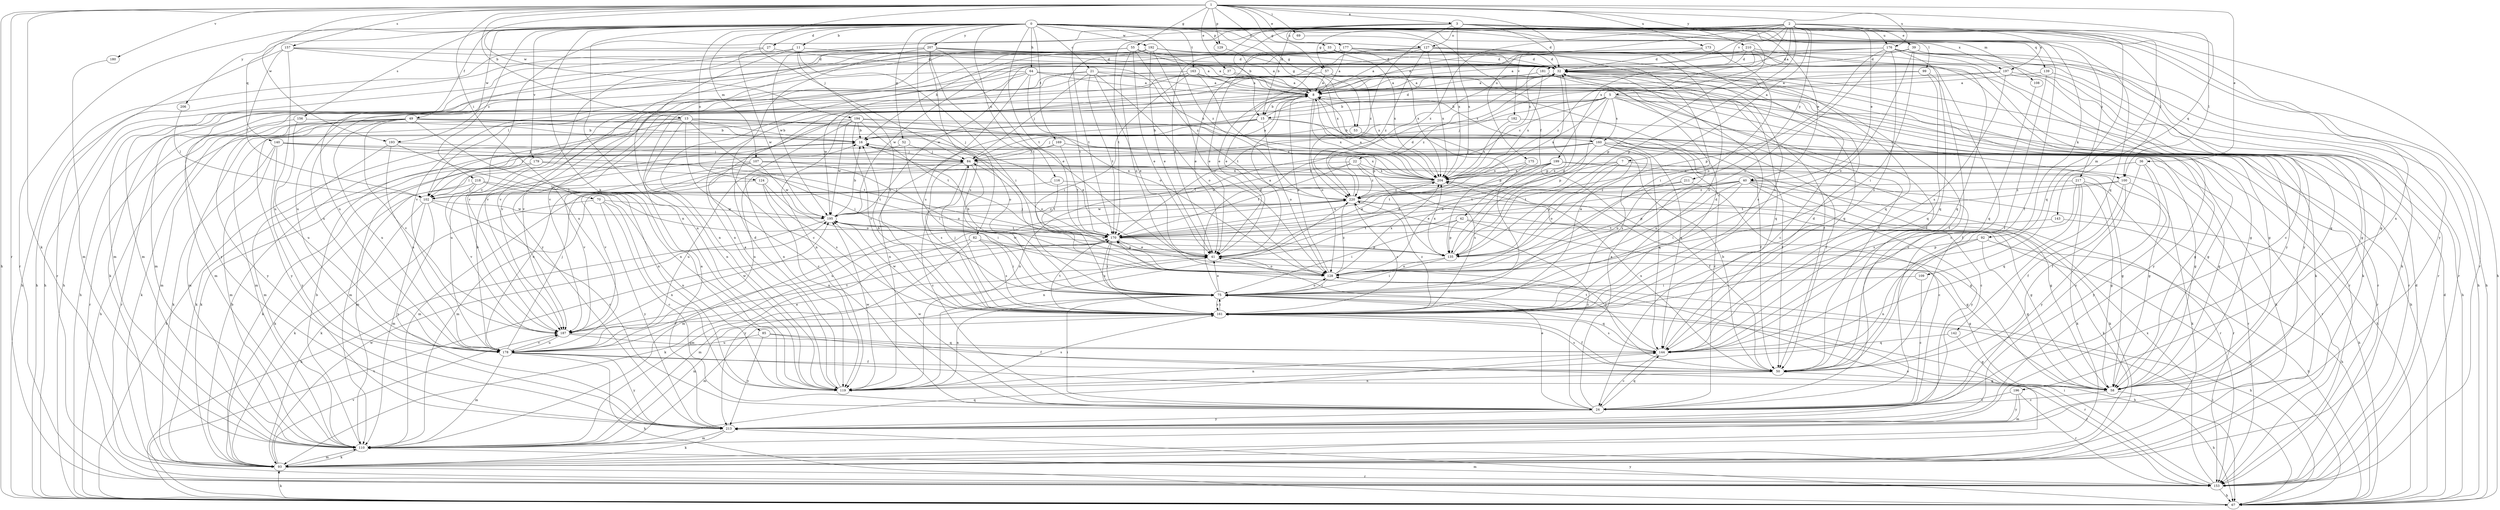 strict digraph  {
0;
1;
2;
3;
5;
7;
8;
11;
13;
15;
16;
21;
22;
24;
27;
32;
33;
36;
37;
39;
40;
41;
42;
49;
50;
52;
53;
55;
57;
58;
64;
67;
69;
70;
75;
82;
84;
85;
92;
93;
99;
100;
102;
107;
108;
109;
110;
116;
119;
124;
127;
128;
129;
135;
139;
140;
142;
143;
144;
153;
156;
157;
160;
161;
163;
169;
170;
173;
175;
176;
177;
178;
179;
180;
181;
182;
187;
192;
193;
194;
195;
196;
197;
199;
204;
206;
207;
210;
211;
213;
217;
218;
220;
0 -> 11  [label=b];
0 -> 21  [label=c];
0 -> 27  [label=d];
0 -> 42  [label=f];
0 -> 49  [label=f];
0 -> 50  [label=f];
0 -> 52  [label=g];
0 -> 53  [label=g];
0 -> 64  [label=h];
0 -> 82  [label=j];
0 -> 85  [label=k];
0 -> 92  [label=k];
0 -> 99  [label=l];
0 -> 100  [label=l];
0 -> 107  [label=m];
0 -> 108  [label=m];
0 -> 116  [label=n];
0 -> 119  [label=n];
0 -> 124  [label=o];
0 -> 127  [label=o];
0 -> 129  [label=p];
0 -> 139  [label=q];
0 -> 140  [label=q];
0 -> 142  [label=q];
0 -> 153  [label=r];
0 -> 156  [label=s];
0 -> 163  [label=t];
0 -> 169  [label=t];
0 -> 170  [label=t];
0 -> 179  [label=v];
0 -> 192  [label=w];
0 -> 193  [label=w];
0 -> 196  [label=x];
0 -> 197  [label=x];
0 -> 206  [label=y];
0 -> 207  [label=y];
0 -> 217  [label=z];
0 -> 218  [label=z];
0 -> 220  [label=z];
1 -> 3  [label=a];
1 -> 13  [label=b];
1 -> 33  [label=e];
1 -> 36  [label=e];
1 -> 37  [label=e];
1 -> 53  [label=g];
1 -> 55  [label=g];
1 -> 57  [label=g];
1 -> 67  [label=h];
1 -> 69  [label=i];
1 -> 70  [label=i];
1 -> 84  [label=j];
1 -> 93  [label=k];
1 -> 129  [label=p];
1 -> 143  [label=q];
1 -> 153  [label=r];
1 -> 157  [label=s];
1 -> 173  [label=u];
1 -> 175  [label=u];
1 -> 176  [label=u];
1 -> 180  [label=v];
1 -> 193  [label=w];
1 -> 194  [label=w];
1 -> 210  [label=y];
2 -> 5  [label=a];
2 -> 7  [label=a];
2 -> 15  [label=b];
2 -> 39  [label=e];
2 -> 40  [label=e];
2 -> 57  [label=g];
2 -> 100  [label=l];
2 -> 109  [label=m];
2 -> 135  [label=p];
2 -> 170  [label=t];
2 -> 176  [label=u];
2 -> 181  [label=v];
2 -> 182  [label=v];
2 -> 187  [label=v];
2 -> 195  [label=w];
2 -> 197  [label=x];
2 -> 199  [label=x];
2 -> 204  [label=x];
2 -> 211  [label=y];
2 -> 220  [label=z];
3 -> 15  [label=b];
3 -> 32  [label=d];
3 -> 40  [label=e];
3 -> 41  [label=e];
3 -> 67  [label=h];
3 -> 127  [label=o];
3 -> 135  [label=p];
3 -> 144  [label=q];
3 -> 153  [label=r];
3 -> 170  [label=t];
3 -> 177  [label=u];
3 -> 204  [label=x];
3 -> 213  [label=y];
3 -> 220  [label=z];
5 -> 15  [label=b];
5 -> 22  [label=c];
5 -> 50  [label=f];
5 -> 67  [label=h];
5 -> 84  [label=j];
5 -> 100  [label=l];
5 -> 110  [label=m];
5 -> 119  [label=n];
5 -> 135  [label=p];
5 -> 160  [label=s];
5 -> 204  [label=x];
5 -> 213  [label=y];
7 -> 58  [label=g];
7 -> 128  [label=o];
7 -> 135  [label=p];
7 -> 170  [label=t];
7 -> 204  [label=x];
8 -> 15  [label=b];
8 -> 102  [label=l];
8 -> 128  [label=o];
8 -> 135  [label=p];
8 -> 160  [label=s];
8 -> 204  [label=x];
11 -> 32  [label=d];
11 -> 75  [label=i];
11 -> 119  [label=n];
11 -> 161  [label=s];
11 -> 178  [label=u];
13 -> 16  [label=b];
13 -> 24  [label=c];
13 -> 67  [label=h];
13 -> 75  [label=i];
13 -> 102  [label=l];
13 -> 110  [label=m];
13 -> 119  [label=n];
13 -> 128  [label=o];
13 -> 204  [label=x];
15 -> 16  [label=b];
15 -> 32  [label=d];
15 -> 50  [label=f];
15 -> 110  [label=m];
15 -> 119  [label=n];
15 -> 128  [label=o];
15 -> 144  [label=q];
16 -> 84  [label=j];
16 -> 128  [label=o];
21 -> 8  [label=a];
21 -> 41  [label=e];
21 -> 50  [label=f];
21 -> 67  [label=h];
21 -> 84  [label=j];
21 -> 110  [label=m];
21 -> 128  [label=o];
21 -> 170  [label=t];
22 -> 161  [label=s];
22 -> 170  [label=t];
22 -> 178  [label=u];
22 -> 195  [label=w];
22 -> 204  [label=x];
22 -> 220  [label=z];
24 -> 8  [label=a];
24 -> 41  [label=e];
24 -> 75  [label=i];
24 -> 144  [label=q];
24 -> 195  [label=w];
24 -> 213  [label=y];
24 -> 220  [label=z];
27 -> 32  [label=d];
27 -> 67  [label=h];
27 -> 195  [label=w];
32 -> 8  [label=a];
32 -> 50  [label=f];
32 -> 93  [label=k];
32 -> 135  [label=p];
32 -> 144  [label=q];
32 -> 161  [label=s];
32 -> 170  [label=t];
32 -> 178  [label=u];
33 -> 16  [label=b];
33 -> 32  [label=d];
33 -> 75  [label=i];
33 -> 102  [label=l];
33 -> 161  [label=s];
33 -> 187  [label=v];
33 -> 204  [label=x];
36 -> 24  [label=c];
36 -> 50  [label=f];
36 -> 170  [label=t];
36 -> 204  [label=x];
36 -> 213  [label=y];
37 -> 8  [label=a];
37 -> 50  [label=f];
37 -> 178  [label=u];
39 -> 32  [label=d];
39 -> 67  [label=h];
39 -> 75  [label=i];
39 -> 93  [label=k];
39 -> 128  [label=o];
39 -> 187  [label=v];
40 -> 41  [label=e];
40 -> 58  [label=g];
40 -> 67  [label=h];
40 -> 75  [label=i];
40 -> 102  [label=l];
40 -> 110  [label=m];
40 -> 128  [label=o];
40 -> 135  [label=p];
40 -> 153  [label=r];
40 -> 213  [label=y];
41 -> 8  [label=a];
41 -> 58  [label=g];
41 -> 84  [label=j];
41 -> 110  [label=m];
41 -> 128  [label=o];
41 -> 195  [label=w];
42 -> 58  [label=g];
42 -> 67  [label=h];
42 -> 75  [label=i];
42 -> 135  [label=p];
42 -> 170  [label=t];
49 -> 16  [label=b];
49 -> 41  [label=e];
49 -> 50  [label=f];
49 -> 58  [label=g];
49 -> 93  [label=k];
49 -> 110  [label=m];
49 -> 119  [label=n];
49 -> 153  [label=r];
49 -> 178  [label=u];
49 -> 187  [label=v];
49 -> 213  [label=y];
50 -> 16  [label=b];
50 -> 58  [label=g];
50 -> 119  [label=n];
50 -> 161  [label=s];
50 -> 170  [label=t];
50 -> 204  [label=x];
52 -> 75  [label=i];
52 -> 84  [label=j];
52 -> 93  [label=k];
53 -> 24  [label=c];
53 -> 84  [label=j];
55 -> 8  [label=a];
55 -> 32  [label=d];
55 -> 41  [label=e];
55 -> 67  [label=h];
55 -> 128  [label=o];
55 -> 178  [label=u];
55 -> 187  [label=v];
55 -> 204  [label=x];
55 -> 220  [label=z];
57 -> 8  [label=a];
57 -> 153  [label=r];
57 -> 187  [label=v];
57 -> 204  [label=x];
58 -> 24  [label=c];
58 -> 67  [label=h];
64 -> 8  [label=a];
64 -> 58  [label=g];
64 -> 93  [label=k];
64 -> 119  [label=n];
64 -> 128  [label=o];
64 -> 153  [label=r];
64 -> 161  [label=s];
64 -> 195  [label=w];
67 -> 16  [label=b];
67 -> 32  [label=d];
67 -> 75  [label=i];
67 -> 93  [label=k];
67 -> 170  [label=t];
67 -> 213  [label=y];
69 -> 204  [label=x];
70 -> 24  [label=c];
70 -> 93  [label=k];
70 -> 119  [label=n];
70 -> 195  [label=w];
70 -> 213  [label=y];
75 -> 32  [label=d];
75 -> 41  [label=e];
75 -> 67  [label=h];
75 -> 110  [label=m];
75 -> 119  [label=n];
75 -> 128  [label=o];
75 -> 144  [label=q];
75 -> 161  [label=s];
82 -> 75  [label=i];
82 -> 93  [label=k];
82 -> 135  [label=p];
82 -> 161  [label=s];
82 -> 213  [label=y];
84 -> 8  [label=a];
84 -> 24  [label=c];
84 -> 75  [label=i];
84 -> 161  [label=s];
84 -> 187  [label=v];
84 -> 204  [label=x];
85 -> 50  [label=f];
85 -> 144  [label=q];
85 -> 178  [label=u];
85 -> 213  [label=y];
92 -> 58  [label=g];
92 -> 67  [label=h];
92 -> 119  [label=n];
92 -> 135  [label=p];
93 -> 16  [label=b];
93 -> 110  [label=m];
93 -> 128  [label=o];
93 -> 153  [label=r];
93 -> 187  [label=v];
93 -> 195  [label=w];
99 -> 8  [label=a];
99 -> 16  [label=b];
99 -> 24  [label=c];
99 -> 144  [label=q];
100 -> 50  [label=f];
100 -> 93  [label=k];
100 -> 170  [label=t];
100 -> 213  [label=y];
100 -> 220  [label=z];
102 -> 24  [label=c];
102 -> 93  [label=k];
102 -> 110  [label=m];
102 -> 195  [label=w];
102 -> 213  [label=y];
107 -> 58  [label=g];
107 -> 110  [label=m];
107 -> 128  [label=o];
107 -> 178  [label=u];
107 -> 187  [label=v];
107 -> 195  [label=w];
107 -> 204  [label=x];
108 -> 144  [label=q];
109 -> 24  [label=c];
109 -> 75  [label=i];
110 -> 16  [label=b];
110 -> 93  [label=k];
110 -> 144  [label=q];
116 -> 58  [label=g];
116 -> 102  [label=l];
116 -> 170  [label=t];
119 -> 8  [label=a];
119 -> 32  [label=d];
119 -> 161  [label=s];
119 -> 195  [label=w];
124 -> 75  [label=i];
124 -> 102  [label=l];
124 -> 119  [label=n];
124 -> 161  [label=s];
127 -> 8  [label=a];
127 -> 24  [label=c];
127 -> 32  [label=d];
127 -> 41  [label=e];
127 -> 153  [label=r];
127 -> 161  [label=s];
127 -> 195  [label=w];
127 -> 204  [label=x];
127 -> 220  [label=z];
128 -> 8  [label=a];
128 -> 16  [label=b];
128 -> 67  [label=h];
128 -> 75  [label=i];
128 -> 204  [label=x];
128 -> 220  [label=z];
129 -> 8  [label=a];
135 -> 32  [label=d];
135 -> 75  [label=i];
135 -> 128  [label=o];
135 -> 195  [label=w];
135 -> 204  [label=x];
139 -> 8  [label=a];
139 -> 50  [label=f];
139 -> 67  [label=h];
140 -> 84  [label=j];
140 -> 93  [label=k];
140 -> 110  [label=m];
140 -> 153  [label=r];
140 -> 170  [label=t];
140 -> 213  [label=y];
142 -> 58  [label=g];
142 -> 144  [label=q];
143 -> 67  [label=h];
143 -> 170  [label=t];
144 -> 24  [label=c];
144 -> 32  [label=d];
144 -> 119  [label=n];
144 -> 161  [label=s];
144 -> 170  [label=t];
153 -> 32  [label=d];
153 -> 67  [label=h];
153 -> 75  [label=i];
153 -> 110  [label=m];
153 -> 204  [label=x];
156 -> 16  [label=b];
156 -> 153  [label=r];
156 -> 178  [label=u];
157 -> 32  [label=d];
157 -> 58  [label=g];
157 -> 102  [label=l];
157 -> 153  [label=r];
157 -> 178  [label=u];
157 -> 204  [label=x];
160 -> 58  [label=g];
160 -> 67  [label=h];
160 -> 84  [label=j];
160 -> 93  [label=k];
160 -> 110  [label=m];
160 -> 119  [label=n];
160 -> 128  [label=o];
160 -> 144  [label=q];
160 -> 161  [label=s];
161 -> 8  [label=a];
161 -> 16  [label=b];
161 -> 32  [label=d];
161 -> 50  [label=f];
161 -> 75  [label=i];
161 -> 84  [label=j];
161 -> 110  [label=m];
161 -> 170  [label=t];
161 -> 187  [label=v];
161 -> 195  [label=w];
161 -> 220  [label=z];
163 -> 8  [label=a];
163 -> 50  [label=f];
163 -> 75  [label=i];
163 -> 135  [label=p];
163 -> 153  [label=r];
163 -> 187  [label=v];
163 -> 213  [label=y];
169 -> 58  [label=g];
169 -> 84  [label=j];
169 -> 93  [label=k];
169 -> 170  [label=t];
169 -> 204  [label=x];
170 -> 41  [label=e];
170 -> 75  [label=i];
170 -> 110  [label=m];
170 -> 135  [label=p];
170 -> 161  [label=s];
170 -> 204  [label=x];
173 -> 32  [label=d];
173 -> 41  [label=e];
173 -> 128  [label=o];
175 -> 41  [label=e];
175 -> 75  [label=i];
175 -> 204  [label=x];
176 -> 8  [label=a];
176 -> 32  [label=d];
176 -> 41  [label=e];
176 -> 67  [label=h];
176 -> 128  [label=o];
176 -> 135  [label=p];
176 -> 144  [label=q];
176 -> 153  [label=r];
176 -> 161  [label=s];
176 -> 213  [label=y];
177 -> 8  [label=a];
177 -> 24  [label=c];
177 -> 32  [label=d];
177 -> 41  [label=e];
177 -> 110  [label=m];
177 -> 195  [label=w];
177 -> 204  [label=x];
177 -> 213  [label=y];
178 -> 16  [label=b];
178 -> 41  [label=e];
178 -> 50  [label=f];
178 -> 67  [label=h];
178 -> 84  [label=j];
178 -> 110  [label=m];
178 -> 153  [label=r];
178 -> 187  [label=v];
178 -> 213  [label=y];
179 -> 93  [label=k];
179 -> 102  [label=l];
179 -> 170  [label=t];
179 -> 204  [label=x];
180 -> 110  [label=m];
181 -> 8  [label=a];
181 -> 58  [label=g];
181 -> 119  [label=n];
181 -> 144  [label=q];
181 -> 204  [label=x];
182 -> 16  [label=b];
182 -> 153  [label=r];
182 -> 204  [label=x];
187 -> 144  [label=q];
187 -> 153  [label=r];
187 -> 170  [label=t];
187 -> 178  [label=u];
187 -> 195  [label=w];
192 -> 32  [label=d];
192 -> 41  [label=e];
192 -> 67  [label=h];
192 -> 110  [label=m];
192 -> 128  [label=o];
192 -> 144  [label=q];
192 -> 170  [label=t];
193 -> 84  [label=j];
193 -> 110  [label=m];
193 -> 119  [label=n];
193 -> 178  [label=u];
194 -> 16  [label=b];
194 -> 50  [label=f];
194 -> 58  [label=g];
194 -> 119  [label=n];
194 -> 161  [label=s];
194 -> 170  [label=t];
194 -> 178  [label=u];
194 -> 195  [label=w];
194 -> 213  [label=y];
195 -> 16  [label=b];
195 -> 67  [label=h];
195 -> 170  [label=t];
195 -> 220  [label=z];
196 -> 24  [label=c];
196 -> 110  [label=m];
196 -> 153  [label=r];
196 -> 213  [label=y];
197 -> 8  [label=a];
197 -> 58  [label=g];
197 -> 93  [label=k];
197 -> 161  [label=s];
197 -> 220  [label=z];
199 -> 24  [label=c];
199 -> 41  [label=e];
199 -> 50  [label=f];
199 -> 153  [label=r];
199 -> 170  [label=t];
199 -> 178  [label=u];
199 -> 204  [label=x];
204 -> 8  [label=a];
204 -> 93  [label=k];
204 -> 110  [label=m];
204 -> 220  [label=z];
206 -> 102  [label=l];
207 -> 8  [label=a];
207 -> 24  [label=c];
207 -> 32  [label=d];
207 -> 41  [label=e];
207 -> 58  [label=g];
207 -> 67  [label=h];
207 -> 161  [label=s];
207 -> 170  [label=t];
207 -> 187  [label=v];
207 -> 213  [label=y];
210 -> 8  [label=a];
210 -> 24  [label=c];
210 -> 32  [label=d];
210 -> 144  [label=q];
210 -> 187  [label=v];
210 -> 220  [label=z];
211 -> 24  [label=c];
211 -> 128  [label=o];
211 -> 220  [label=z];
213 -> 8  [label=a];
213 -> 93  [label=k];
213 -> 110  [label=m];
217 -> 58  [label=g];
217 -> 93  [label=k];
217 -> 144  [label=q];
217 -> 153  [label=r];
217 -> 161  [label=s];
217 -> 220  [label=z];
218 -> 93  [label=k];
218 -> 102  [label=l];
218 -> 119  [label=n];
218 -> 128  [label=o];
218 -> 187  [label=v];
220 -> 32  [label=d];
220 -> 58  [label=g];
220 -> 93  [label=k];
220 -> 110  [label=m];
220 -> 119  [label=n];
220 -> 161  [label=s];
220 -> 178  [label=u];
220 -> 195  [label=w];
}
